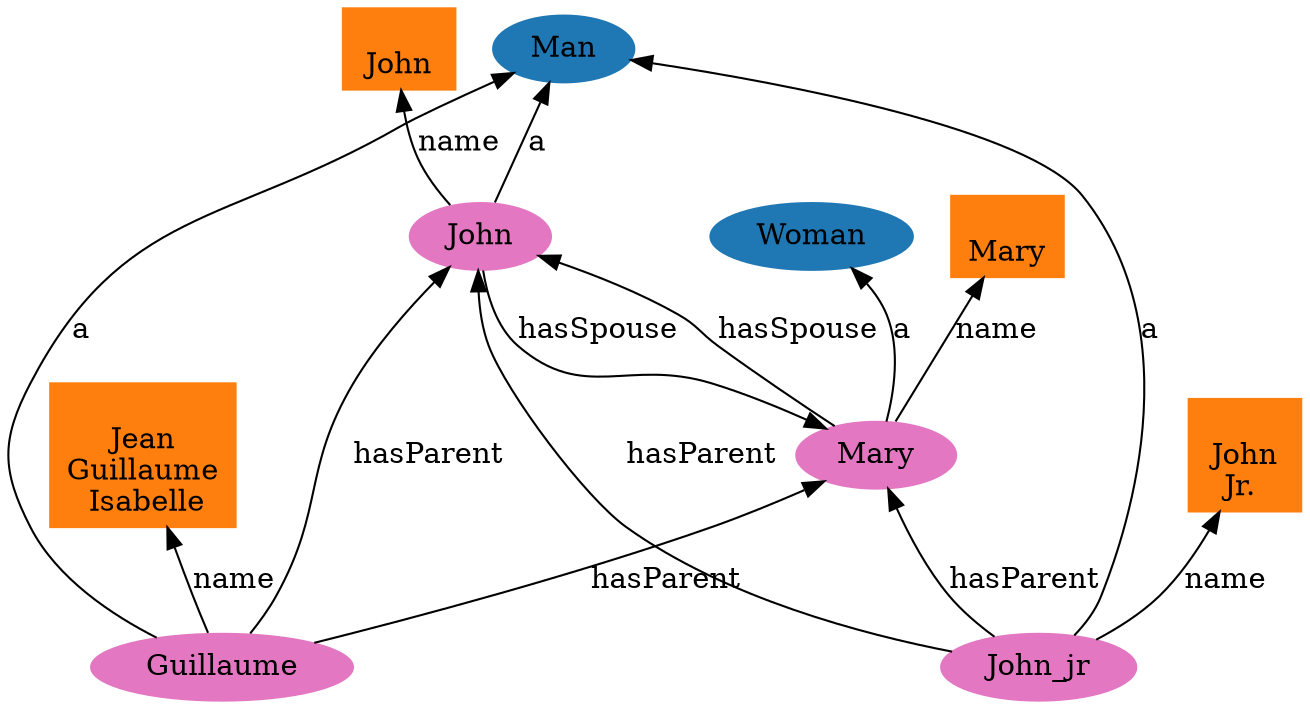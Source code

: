 digraph G {
  rankdir=BT
  node[style="filled" height=.3]
"http://dig.isi.edu/Woman" [fillcolor="#1f77b4" color="#1f77b4" label="Woman"]
"http://dig.isi.edu/Man" [fillcolor="#1f77b4" color="#1f77b4" label="Man"]
"http://dig.isi.edu/John" [fillcolor="#e377c2" color="#e377c2" label="John"]
"http://dig.isi.edu/Mary" [fillcolor="#e377c2" color="#e377c2" label="Mary"]
"http://dig.isi.edu/Guillaume" [fillcolor="#e377c2" color="#e377c2" label="Guillaume"]
"http://dig.isi.edu/John_jr" [fillcolor="#e377c2" color="#e377c2" label="John_jr"]
"39160a039ebb441297a8d3a3e52be650" [fillcolor="#ff7f0e" color="#ff7f0e" label="\nJean\nGuillaume\n Isabelle" shape="rect"]
"dd6531f7c90b435ca37070ec3b3b72fe" [fillcolor="#ff7f0e" color="#ff7f0e" label="\nJohn\nJr. " shape="rect"]
"598947bb45574468b5cabf9b5a6e1f0a" [fillcolor="#ff7f0e" color="#ff7f0e" label="\nJohn" shape="rect"]
"57f0d1facc9f408081d7e44f74a39f42" [fillcolor="#ff7f0e" color="#ff7f0e" label="\nMary" shape="rect"]
  "http://dig.isi.edu/Mary" -> "http://dig.isi.edu/Woman" [label="a"]
  "http://dig.isi.edu/Guillaume" -> "http://dig.isi.edu/John" [label="hasParent"]
  "http://dig.isi.edu/Guillaume" -> "http://dig.isi.edu/Mary" [label="hasParent"]
  "http://dig.isi.edu/John_jr" -> "http://dig.isi.edu/John" [label="hasParent"]
  "http://dig.isi.edu/John_jr" -> "dd6531f7c90b435ca37070ec3b3b72fe" [label="name"]
  "http://dig.isi.edu/John_jr" -> "http://dig.isi.edu/Mary" [label="hasParent"]
  "http://dig.isi.edu/John" -> "598947bb45574468b5cabf9b5a6e1f0a" [label="name"]
  "http://dig.isi.edu/Mary" -> "57f0d1facc9f408081d7e44f74a39f42" [label="name"]
  "http://dig.isi.edu/John" -> "http://dig.isi.edu/Man" [label="a"]
  "http://dig.isi.edu/John_jr" -> "http://dig.isi.edu/Man" [label="a"]
  "http://dig.isi.edu/John" -> "http://dig.isi.edu/Mary" [label="hasSpouse"]
  "http://dig.isi.edu/Mary" -> "http://dig.isi.edu/John" [label="hasSpouse"]
  "http://dig.isi.edu/Guillaume" -> "39160a039ebb441297a8d3a3e52be650" [label="name"]
  "http://dig.isi.edu/Guillaume" -> "http://dig.isi.edu/Man" [label="a"]
}